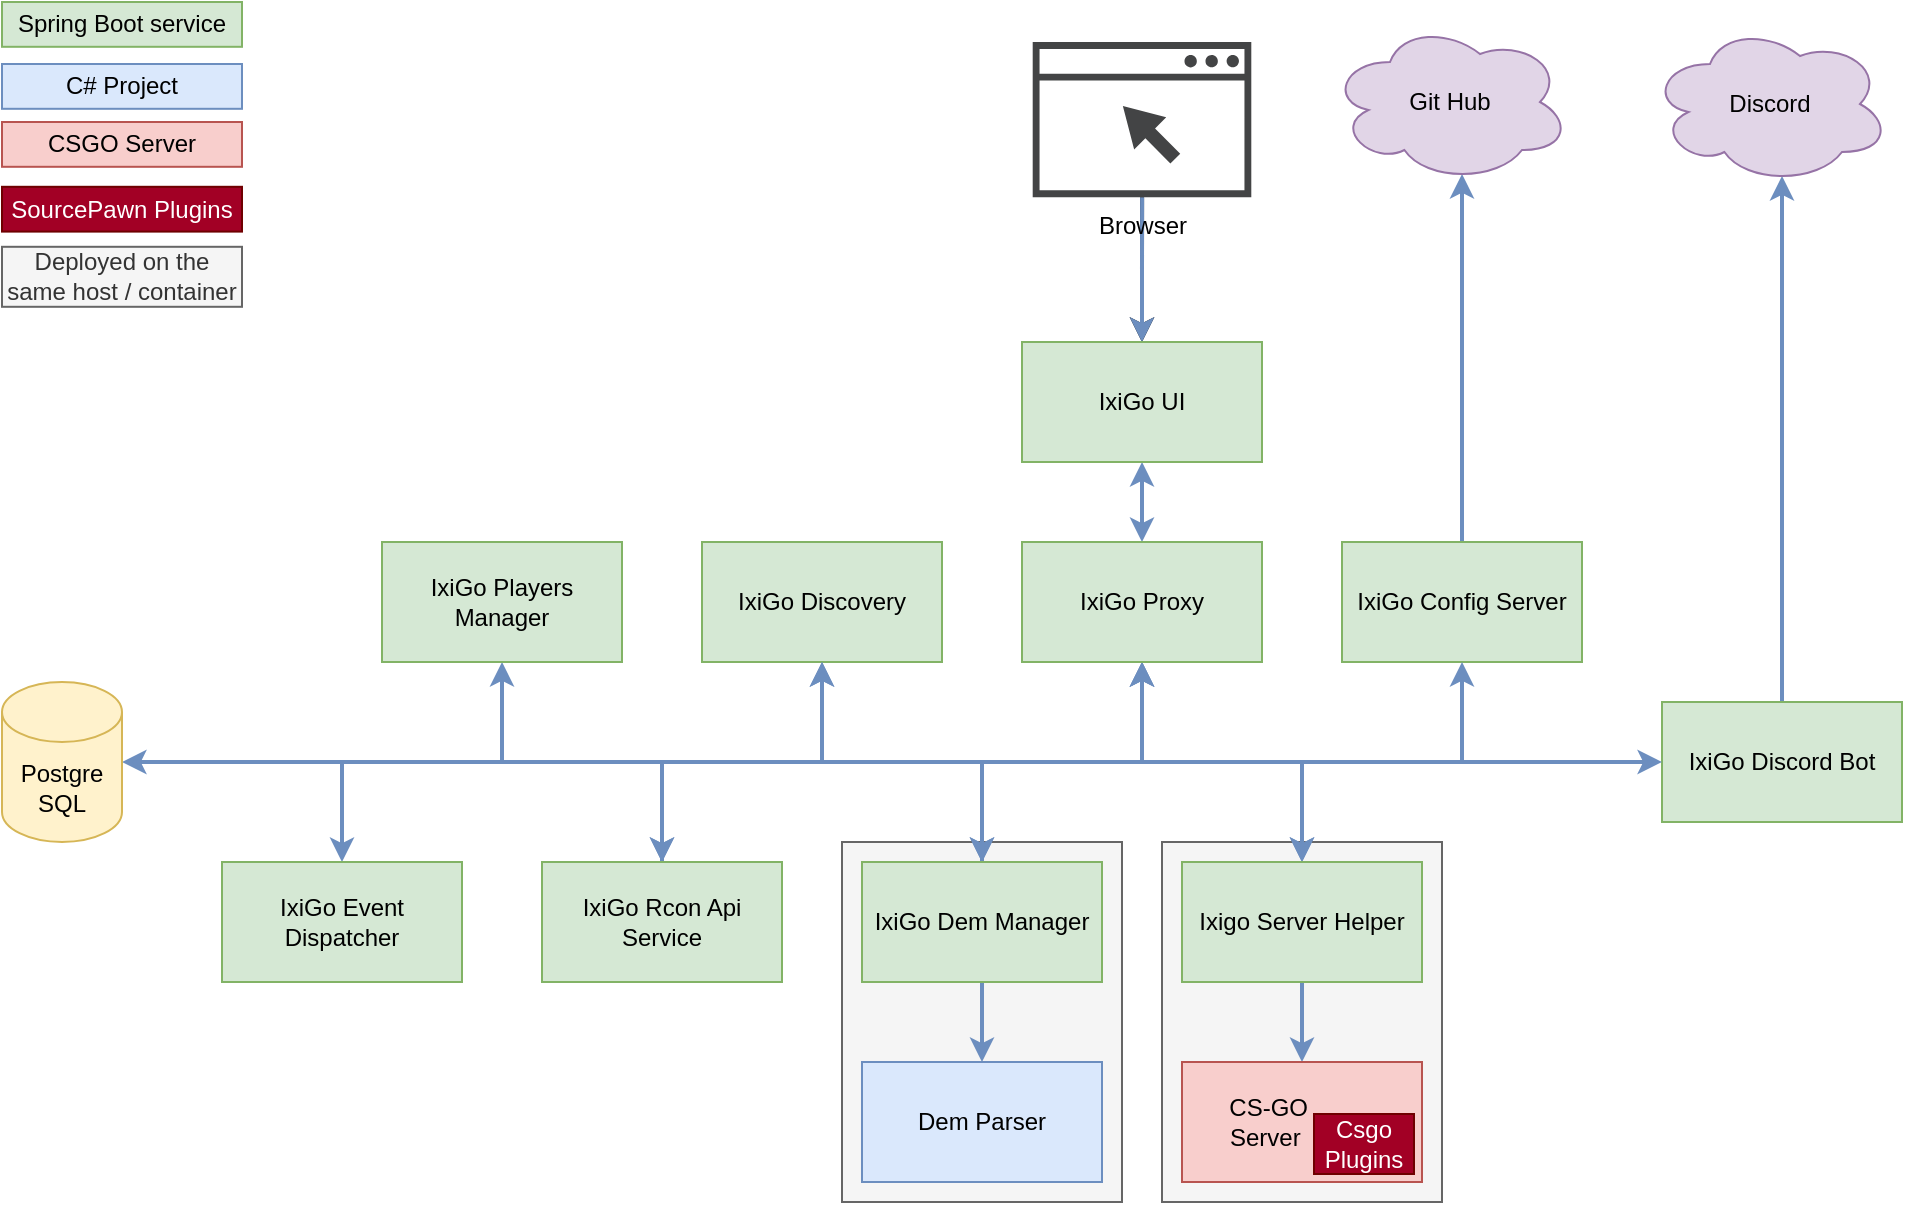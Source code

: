 <mxfile version="14.4.3" type="device"><diagram id="QthTcYhatjsJwfBfPGOI" name="Page-1"><mxGraphModel dx="1936" dy="806" grid="1" gridSize="10" guides="1" tooltips="1" connect="1" arrows="1" fold="1" page="1" pageScale="1" pageWidth="850" pageHeight="1100" math="0" shadow="0"><root><mxCell id="0"/><mxCell id="1" parent="0"/><mxCell id="-CWpgcHb2gBB3SApc6gQ-26" value="" style="rounded=0;whiteSpace=wrap;html=1;fillColor=#f5f5f5;strokeColor=#666666;fontColor=#333333;" parent="1" vertex="1"><mxGeometry x="390" y="510" width="140" height="180" as="geometry"/></mxCell><mxCell id="-CWpgcHb2gBB3SApc6gQ-24" value="" style="rounded=0;whiteSpace=wrap;html=1;fillColor=#f5f5f5;strokeColor=#666666;fontColor=#333333;" parent="1" vertex="1"><mxGeometry x="230" y="510" width="140" height="180" as="geometry"/></mxCell><mxCell id="-CWpgcHb2gBB3SApc6gQ-1" value="IxiGo Discovery" style="rounded=0;whiteSpace=wrap;html=1;fillColor=#d5e8d4;strokeColor=#82b366;" parent="1" vertex="1"><mxGeometry x="160" y="360" width="120" height="60" as="geometry"/></mxCell><mxCell id="-CWpgcHb2gBB3SApc6gQ-42" style="edgeStyle=orthogonalEdgeStyle;rounded=0;orthogonalLoop=1;jettySize=auto;html=1;exitX=0.5;exitY=0;exitDx=0;exitDy=0;entryX=0.55;entryY=0.95;entryDx=0;entryDy=0;entryPerimeter=0;startArrow=none;startFill=0;endArrow=classic;endFill=1;strokeWidth=2;fillColor=#dae8fc;strokeColor=#6c8ebf;" parent="1" source="-CWpgcHb2gBB3SApc6gQ-2" target="-CWpgcHb2gBB3SApc6gQ-34" edge="1"><mxGeometry relative="1" as="geometry"/></mxCell><mxCell id="-CWpgcHb2gBB3SApc6gQ-2" value="IxiGo Config Server" style="rounded=0;whiteSpace=wrap;html=1;fillColor=#d5e8d4;strokeColor=#82b366;" parent="1" vertex="1"><mxGeometry x="480" y="360" width="120" height="60" as="geometry"/></mxCell><mxCell id="K2aCmUU6AniL7MUE4x39-2" style="edgeStyle=orthogonalEdgeStyle;rounded=0;orthogonalLoop=1;jettySize=auto;html=1;exitX=0.5;exitY=0;exitDx=0;exitDy=0;entryX=0.55;entryY=0.95;entryDx=0;entryDy=0;entryPerimeter=0;strokeWidth=2;fillColor=#dae8fc;strokeColor=#6c8ebf;" parent="1" source="-CWpgcHb2gBB3SApc6gQ-4" target="-CWpgcHb2gBB3SApc6gQ-35" edge="1"><mxGeometry relative="1" as="geometry"/></mxCell><mxCell id="-CWpgcHb2gBB3SApc6gQ-4" value="IxiGo Discord Bot" style="rounded=0;whiteSpace=wrap;html=1;fillColor=#d5e8d4;strokeColor=#82b366;" parent="1" vertex="1"><mxGeometry x="640" y="440" width="120" height="60" as="geometry"/></mxCell><mxCell id="-CWpgcHb2gBB3SApc6gQ-13" style="edgeStyle=orthogonalEdgeStyle;rounded=0;orthogonalLoop=1;jettySize=auto;html=1;exitX=0.5;exitY=0;exitDx=0;exitDy=0;entryX=0.5;entryY=1;entryDx=0;entryDy=0;strokeWidth=2;startArrow=classic;startFill=1;fillColor=#dae8fc;strokeColor=#6c8ebf;" parent="1" source="-CWpgcHb2gBB3SApc6gQ-5" target="-CWpgcHb2gBB3SApc6gQ-1" edge="1"><mxGeometry relative="1" as="geometry"/></mxCell><mxCell id="-CWpgcHb2gBB3SApc6gQ-14" style="edgeStyle=orthogonalEdgeStyle;rounded=0;orthogonalLoop=1;jettySize=auto;html=1;exitX=0.5;exitY=0;exitDx=0;exitDy=0;entryX=0.5;entryY=1;entryDx=0;entryDy=0;strokeWidth=2;startArrow=classic;startFill=1;fillColor=#dae8fc;strokeColor=#6c8ebf;" parent="1" source="-CWpgcHb2gBB3SApc6gQ-5" target="-CWpgcHb2gBB3SApc6gQ-10" edge="1"><mxGeometry relative="1" as="geometry"/></mxCell><mxCell id="K2aCmUU6AniL7MUE4x39-3" style="edgeStyle=orthogonalEdgeStyle;rounded=0;orthogonalLoop=1;jettySize=auto;html=1;exitX=0.5;exitY=0;exitDx=0;exitDy=0;entryX=0;entryY=0.5;entryDx=0;entryDy=0;strokeWidth=2;fillColor=#dae8fc;strokeColor=#6c8ebf;" parent="1" source="-CWpgcHb2gBB3SApc6gQ-5" target="-CWpgcHb2gBB3SApc6gQ-4" edge="1"><mxGeometry relative="1" as="geometry"/></mxCell><mxCell id="-CWpgcHb2gBB3SApc6gQ-5" value="IxiGo Rcon Api Service" style="rounded=0;whiteSpace=wrap;html=1;fillColor=#d5e8d4;strokeColor=#82b366;" parent="1" vertex="1"><mxGeometry x="80" y="520" width="120" height="60" as="geometry"/></mxCell><mxCell id="-CWpgcHb2gBB3SApc6gQ-17" style="edgeStyle=orthogonalEdgeStyle;rounded=0;orthogonalLoop=1;jettySize=auto;html=1;exitX=0.5;exitY=0;exitDx=0;exitDy=0;entryX=0.5;entryY=1;entryDx=0;entryDy=0;strokeWidth=2;startArrow=classic;startFill=1;fillColor=#dae8fc;strokeColor=#6c8ebf;" parent="1" source="-CWpgcHb2gBB3SApc6gQ-6" target="-CWpgcHb2gBB3SApc6gQ-10" edge="1"><mxGeometry relative="1" as="geometry"><Array as="points"><mxPoint x="460" y="470"/><mxPoint x="380" y="470"/></Array></mxGeometry></mxCell><mxCell id="-CWpgcHb2gBB3SApc6gQ-18" style="edgeStyle=orthogonalEdgeStyle;rounded=0;orthogonalLoop=1;jettySize=auto;html=1;exitX=0.5;exitY=0;exitDx=0;exitDy=0;entryX=0.5;entryY=1;entryDx=0;entryDy=0;strokeWidth=2;startArrow=classic;startFill=1;fillColor=#dae8fc;strokeColor=#6c8ebf;" parent="1" source="-CWpgcHb2gBB3SApc6gQ-6" target="-CWpgcHb2gBB3SApc6gQ-2" edge="1"><mxGeometry relative="1" as="geometry"><Array as="points"><mxPoint x="460" y="470"/><mxPoint x="540" y="470"/></Array></mxGeometry></mxCell><mxCell id="-CWpgcHb2gBB3SApc6gQ-28" style="edgeStyle=orthogonalEdgeStyle;rounded=0;orthogonalLoop=1;jettySize=auto;html=1;exitX=0.5;exitY=1;exitDx=0;exitDy=0;entryX=0.5;entryY=0;entryDx=0;entryDy=0;startArrow=none;startFill=0;strokeWidth=2;fillColor=#dae8fc;strokeColor=#6c8ebf;" parent="1" source="-CWpgcHb2gBB3SApc6gQ-6" target="-CWpgcHb2gBB3SApc6gQ-27" edge="1"><mxGeometry relative="1" as="geometry"/></mxCell><mxCell id="-CWpgcHb2gBB3SApc6gQ-6" value="Ixigo Server Helper" style="rounded=0;whiteSpace=wrap;html=1;fillColor=#d5e8d4;strokeColor=#82b366;" parent="1" vertex="1"><mxGeometry x="400" y="520" width="120" height="60" as="geometry"/></mxCell><mxCell id="-CWpgcHb2gBB3SApc6gQ-15" style="edgeStyle=orthogonalEdgeStyle;rounded=0;orthogonalLoop=1;jettySize=auto;html=1;exitX=0.5;exitY=0;exitDx=0;exitDy=0;entryX=0.5;entryY=1;entryDx=0;entryDy=0;strokeWidth=2;startArrow=classic;startFill=1;fillColor=#dae8fc;strokeColor=#6c8ebf;" parent="1" source="-CWpgcHb2gBB3SApc6gQ-7" target="-CWpgcHb2gBB3SApc6gQ-1" edge="1"><mxGeometry relative="1" as="geometry"/></mxCell><mxCell id="-CWpgcHb2gBB3SApc6gQ-16" style="edgeStyle=orthogonalEdgeStyle;rounded=0;orthogonalLoop=1;jettySize=auto;html=1;exitX=0.5;exitY=0;exitDx=0;exitDy=0;entryX=0.5;entryY=1;entryDx=0;entryDy=0;strokeWidth=2;startArrow=classic;startFill=1;fillColor=#dae8fc;strokeColor=#6c8ebf;" parent="1" source="-CWpgcHb2gBB3SApc6gQ-7" target="-CWpgcHb2gBB3SApc6gQ-10" edge="1"><mxGeometry relative="1" as="geometry"/></mxCell><mxCell id="-CWpgcHb2gBB3SApc6gQ-23" style="edgeStyle=orthogonalEdgeStyle;rounded=0;orthogonalLoop=1;jettySize=auto;html=1;exitX=0.5;exitY=1;exitDx=0;exitDy=0;startArrow=none;startFill=0;strokeWidth=2;fillColor=#dae8fc;strokeColor=#6c8ebf;" parent="1" source="-CWpgcHb2gBB3SApc6gQ-7" target="-CWpgcHb2gBB3SApc6gQ-22" edge="1"><mxGeometry relative="1" as="geometry"/></mxCell><mxCell id="_Lzi0gCj1i2nmyeAWqRh-2" style="edgeStyle=orthogonalEdgeStyle;rounded=0;orthogonalLoop=1;jettySize=auto;html=1;exitX=0.5;exitY=0;exitDx=0;exitDy=0;entryX=1;entryY=0.5;entryDx=0;entryDy=0;entryPerimeter=0;fillColor=#dae8fc;strokeColor=#6c8ebf;strokeWidth=2;" parent="1" source="-CWpgcHb2gBB3SApc6gQ-7" target="_Lzi0gCj1i2nmyeAWqRh-1" edge="1"><mxGeometry relative="1" as="geometry"/></mxCell><mxCell id="-CWpgcHb2gBB3SApc6gQ-7" value="IxiGo Dem Manager" style="rounded=0;whiteSpace=wrap;html=1;fillColor=#d5e8d4;strokeColor=#82b366;" parent="1" vertex="1"><mxGeometry x="240" y="520" width="120" height="60" as="geometry"/></mxCell><mxCell id="-CWpgcHb2gBB3SApc6gQ-12" style="edgeStyle=orthogonalEdgeStyle;rounded=0;orthogonalLoop=1;jettySize=auto;html=1;exitX=0.5;exitY=1;exitDx=0;exitDy=0;entryX=0.5;entryY=0;entryDx=0;entryDy=0;strokeWidth=2;startArrow=classic;startFill=1;fillColor=#dae8fc;strokeColor=#6c8ebf;" parent="1" source="-CWpgcHb2gBB3SApc6gQ-9" target="-CWpgcHb2gBB3SApc6gQ-10" edge="1"><mxGeometry relative="1" as="geometry"/></mxCell><mxCell id="-CWpgcHb2gBB3SApc6gQ-40" style="edgeStyle=orthogonalEdgeStyle;rounded=0;orthogonalLoop=1;jettySize=auto;html=1;exitX=0.5;exitY=0;exitDx=0;exitDy=0;startArrow=classic;startFill=1;strokeWidth=2;endArrow=none;endFill=0;" parent="1" source="-CWpgcHb2gBB3SApc6gQ-9" target="-CWpgcHb2gBB3SApc6gQ-39" edge="1"><mxGeometry relative="1" as="geometry"/></mxCell><mxCell id="-CWpgcHb2gBB3SApc6gQ-41" value="" style="edgeStyle=orthogonalEdgeStyle;rounded=0;orthogonalLoop=1;jettySize=auto;html=1;startArrow=classic;startFill=1;endArrow=none;endFill=0;strokeWidth=2;fillColor=#dae8fc;strokeColor=#6c8ebf;" parent="1" source="-CWpgcHb2gBB3SApc6gQ-9" target="-CWpgcHb2gBB3SApc6gQ-39" edge="1"><mxGeometry relative="1" as="geometry"/></mxCell><mxCell id="-CWpgcHb2gBB3SApc6gQ-9" value="IxiGo UI" style="rounded=0;whiteSpace=wrap;html=1;fillColor=#d5e8d4;strokeColor=#82b366;" parent="1" vertex="1"><mxGeometry x="320" y="260" width="120" height="60" as="geometry"/></mxCell><mxCell id="-CWpgcHb2gBB3SApc6gQ-10" value="IxiGo Proxy" style="rounded=0;whiteSpace=wrap;html=1;fillColor=#d5e8d4;strokeColor=#82b366;" parent="1" vertex="1"><mxGeometry x="320" y="360" width="120" height="60" as="geometry"/></mxCell><mxCell id="-CWpgcHb2gBB3SApc6gQ-22" value="Dem Parser" style="rounded=0;whiteSpace=wrap;html=1;fillColor=#dae8fc;strokeColor=#6c8ebf;" parent="1" vertex="1"><mxGeometry x="240" y="620" width="120" height="60" as="geometry"/></mxCell><mxCell id="-CWpgcHb2gBB3SApc6gQ-27" value="CS-GO&amp;nbsp; &amp;nbsp; &amp;nbsp; &amp;nbsp; &amp;nbsp;&amp;nbsp;&lt;br&gt;Server&amp;nbsp; &amp;nbsp; &amp;nbsp; &amp;nbsp; &amp;nbsp; &amp;nbsp;" style="rounded=0;whiteSpace=wrap;html=1;fillColor=#f8cecc;strokeColor=#b85450;" parent="1" vertex="1"><mxGeometry x="400" y="620" width="120" height="60" as="geometry"/></mxCell><mxCell id="-CWpgcHb2gBB3SApc6gQ-31" value="Csgo Plugins" style="rounded=0;whiteSpace=wrap;html=1;fillColor=#a20025;strokeColor=#6F0000;fontColor=#ffffff;" parent="1" vertex="1"><mxGeometry x="466" y="646" width="50" height="30" as="geometry"/></mxCell><mxCell id="-CWpgcHb2gBB3SApc6gQ-34" value="Git Hub" style="ellipse;shape=cloud;whiteSpace=wrap;html=1;fillColor=#e1d5e7;strokeColor=#9673a6;" parent="1" vertex="1"><mxGeometry x="474" y="100" width="120" height="80" as="geometry"/></mxCell><mxCell id="-CWpgcHb2gBB3SApc6gQ-35" value="Discord" style="ellipse;shape=cloud;whiteSpace=wrap;html=1;fillColor=#e1d5e7;strokeColor=#9673a6;" parent="1" vertex="1"><mxGeometry x="634" y="101" width="120" height="80" as="geometry"/></mxCell><mxCell id="-CWpgcHb2gBB3SApc6gQ-39" value="Browser" style="pointerEvents=1;shadow=0;dashed=0;html=1;strokeColor=none;fillColor=#434445;aspect=fixed;labelPosition=center;verticalLabelPosition=bottom;verticalAlign=top;align=center;outlineConnect=0;shape=mxgraph.vvd.web_browser;" parent="1" vertex="1"><mxGeometry x="325.35" y="110" width="109.3" height="77.6" as="geometry"/></mxCell><mxCell id="_Lzi0gCj1i2nmyeAWqRh-1" value="Postgre SQL" style="shape=cylinder3;whiteSpace=wrap;html=1;boundedLbl=1;backgroundOutline=1;size=15;fillColor=#fff2cc;strokeColor=#d6b656;" parent="1" vertex="1"><mxGeometry x="-190" y="430" width="60" height="80" as="geometry"/></mxCell><mxCell id="K2aCmUU6AniL7MUE4x39-4" style="edgeStyle=orthogonalEdgeStyle;rounded=0;orthogonalLoop=1;jettySize=auto;html=1;exitX=0.5;exitY=0;exitDx=0;exitDy=0;entryX=0.5;entryY=1;entryDx=0;entryDy=0;strokeWidth=2;fillColor=#dae8fc;strokeColor=#6c8ebf;startArrow=classic;startFill=1;" parent="1" source="t2_xEcBJ2lE24qSUkdso-1" target="t2_xEcBJ2lE24qSUkdso-2" edge="1"><mxGeometry relative="1" as="geometry"/></mxCell><mxCell id="t2_xEcBJ2lE24qSUkdso-1" value="IxiGo Event Dispatcher" style="rounded=0;whiteSpace=wrap;html=1;fillColor=#d5e8d4;strokeColor=#82b366;" parent="1" vertex="1"><mxGeometry x="-80" y="520" width="120" height="60" as="geometry"/></mxCell><mxCell id="t2_xEcBJ2lE24qSUkdso-2" value="IxiGo Players Manager" style="rounded=0;whiteSpace=wrap;html=1;fillColor=#d5e8d4;strokeColor=#82b366;" parent="1" vertex="1"><mxGeometry y="360" width="120" height="60" as="geometry"/></mxCell><mxCell id="NejN-gsk3tkIKhe_sBP9-1" value="Spring Boot service" style="rounded=0;whiteSpace=wrap;html=1;fillColor=#d5e8d4;strokeColor=#82b366;" parent="1" vertex="1"><mxGeometry x="-190" y="90" width="120" height="22.4" as="geometry"/></mxCell><mxCell id="NejN-gsk3tkIKhe_sBP9-2" value="C# Project" style="rounded=0;whiteSpace=wrap;html=1;fillColor=#dae8fc;strokeColor=#6c8ebf;" parent="1" vertex="1"><mxGeometry x="-190" y="121" width="120" height="22.4" as="geometry"/></mxCell><mxCell id="NejN-gsk3tkIKhe_sBP9-3" value="CSGO Server" style="rounded=0;whiteSpace=wrap;html=1;fillColor=#f8cecc;strokeColor=#b85450;" parent="1" vertex="1"><mxGeometry x="-190" y="150" width="120" height="22.4" as="geometry"/></mxCell><mxCell id="NejN-gsk3tkIKhe_sBP9-4" value="SourcePawn Plugins" style="rounded=0;whiteSpace=wrap;html=1;fillColor=#a20025;strokeColor=#6F0000;fontColor=#ffffff;" parent="1" vertex="1"><mxGeometry x="-190" y="182.4" width="120" height="22.4" as="geometry"/></mxCell><mxCell id="NejN-gsk3tkIKhe_sBP9-5" value="Deployed on the same host / container" style="rounded=0;whiteSpace=wrap;html=1;fillColor=#f5f5f5;strokeColor=#666666;fontColor=#333333;" parent="1" vertex="1"><mxGeometry x="-190" y="212.4" width="120" height="30" as="geometry"/></mxCell></root></mxGraphModel></diagram></mxfile>
